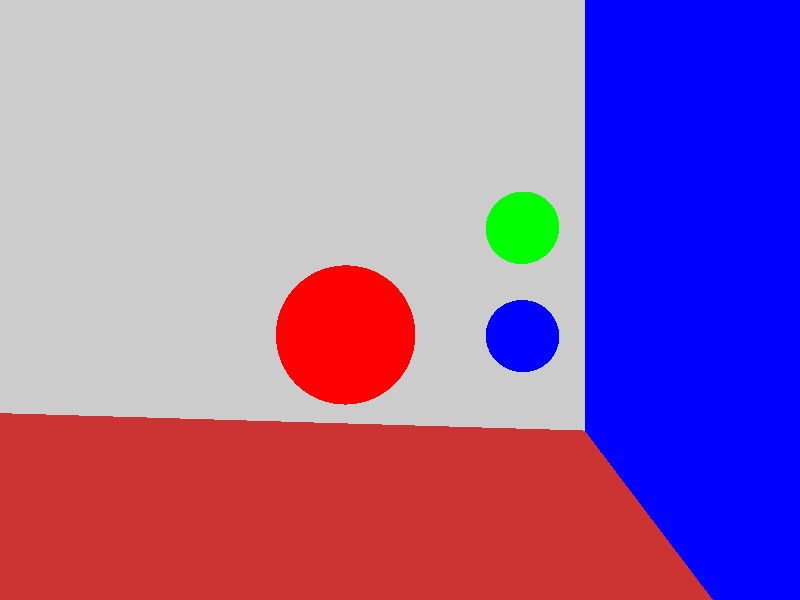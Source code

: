 // cs473, simple color bleeding set up

camera {
  location  <-2, 0, 14>
  up        <0,  1,  0>
  right     <1.333333, 0,  0>
  look_at   <0, 0, 0>
}


light_source {<5, 10, 5> color rgb <0.7, 0.7, 0.7>}

// floor
plane {<0, 1, 0>, -3
  pigment {color rgb <0.8, 0.2, 0.2>}
  finish {ambient 0.1 diffuse 0.8 reflection 0.0}
  translate <0, -1, 0>
}

// back wall
plane {<0, 0, 1>, -5
  pigment {color rgb <0.8, 0.8, 0.8>}
  finish {ambient 0.1 diffuse 0.8}
}

// right side wall
plane {<1, 0, 0>, -5 
    pigment {color rgb <0.0, 0.0, 1.0>}
    finish {ambient 0.1 diffuse 0.8 reflection 0.4}    
}

sphere {<-3.0, -1.0, -3.0>, 1.0
  pigment {color rgbf <0.0, 0.0, 1.0>}
  finish {ambient 0.1 diffuse 0.8 reflection 0.4}
}

sphere {<-3.0, 2.0, -3.0>, 1.0
  pigment {color rgbf <0.0, 1.0, 0.0>}
  finish {ambient 0.1 diffuse 0.8 reflection 0.2}
}

sphere {<2.0, -1.0, -3.0>, 2.0
  pigment {color rgbf <1.0, 0.0, 0.0>}
  finish {ambient 0.1 diffuse 0.8 reflection 0.4}
}

//box {<-1.0, -1.0, -3.0>, <1.0, 2.0, -2.0>
//  pigment {color rgbf <1.0, 0.2, 1.0, 0.6>}
//  finish {ambient 0.2 diffuse 0.8 reflection 0.2 refraction 1.0 ior 1.9}
//  rotate <0, -45, 0>    
//  translate <0, 0, 3.0>
//}

